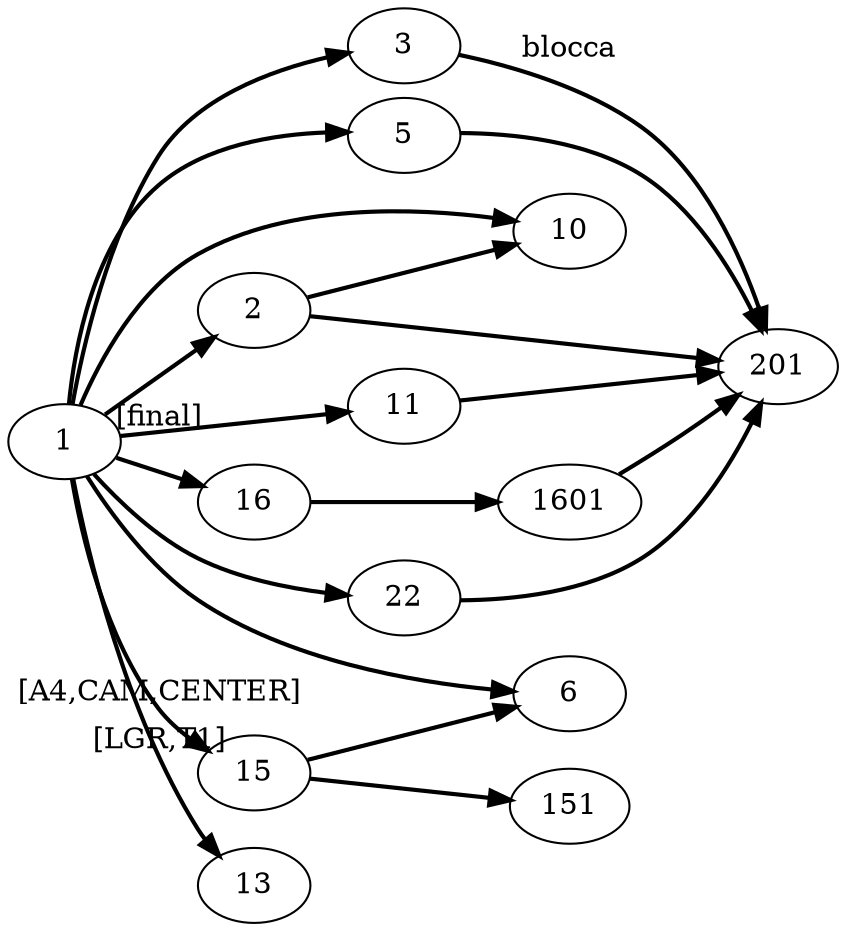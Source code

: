  digraph G{
  edge [style=bold]
  rankdir="LR";
  1 [style="main node",texlbl="suftesi"]
  2 [style="complesso node",texlbl="geometry"]
  201 [style="internal node",texlbl="keyvall"]
  3 [style="complesso node",texlbl="xkeyval"]
  5 [style="complesso node",texlbl="caption"]
  6 [style="complesso node",texlbl="color"]
  10 [style="main2 node",texlbl="ifxetex"]
  11 [style="complesso node",texlbl="microtype"]
13 [style="complesso node",texlbl="fontenc"]
  15 [style="main2 node",texlbl="crop"]
  151 [style="complesso node",texlbl="graphics"]
  16   [style="main2 node",texlbl="titlesec"]
  1601[style="cfg node",texlbl="ttlkey.cfg"]
  22  [style="main2 node",texlbl="beramono"]
  1->2
  1->3
  1->11[style=bold,labelfloat= true, label = "[final]"]
  1->13[style=bold,labelfloat= true, label = "[LGR,T1]"]
  1->15[style=bold,labelfloat= true, label = "[A4,CAM,CENTER]"]
  1->5
  1->16
  1->10
  1->22
  1->6
  2->201
  2->10
  3->201[style=bold,labelfloat= true, label = "blocca"]
  5->201
  11->201
   15->6
  15->151
  16->1601
  1601->201
  22->201
   }
 
